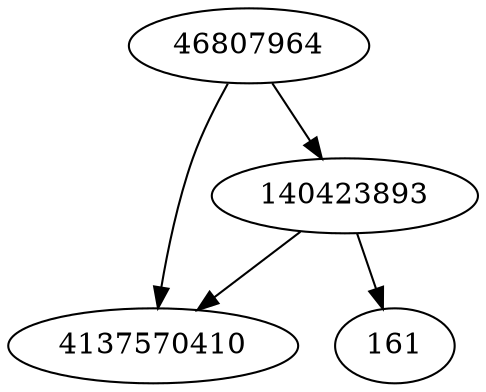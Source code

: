 strict digraph  {
161;
4137570410;
46807964;
140423893;
46807964 -> 4137570410;
46807964 -> 140423893;
140423893 -> 4137570410;
140423893 -> 161;
}
